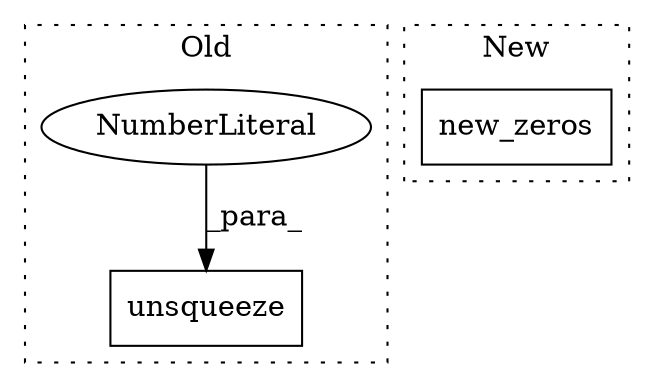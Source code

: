 digraph G {
subgraph cluster0 {
1 [label="unsqueeze" a="32" s="7822,7833" l="10,1" shape="box"];
3 [label="NumberLiteral" a="34" s="7832" l="1" shape="ellipse"];
label = "Old";
style="dotted";
}
subgraph cluster1 {
2 [label="new_zeros" a="32" s="6499,6535" l="10,1" shape="box"];
label = "New";
style="dotted";
}
3 -> 1 [label="_para_"];
}